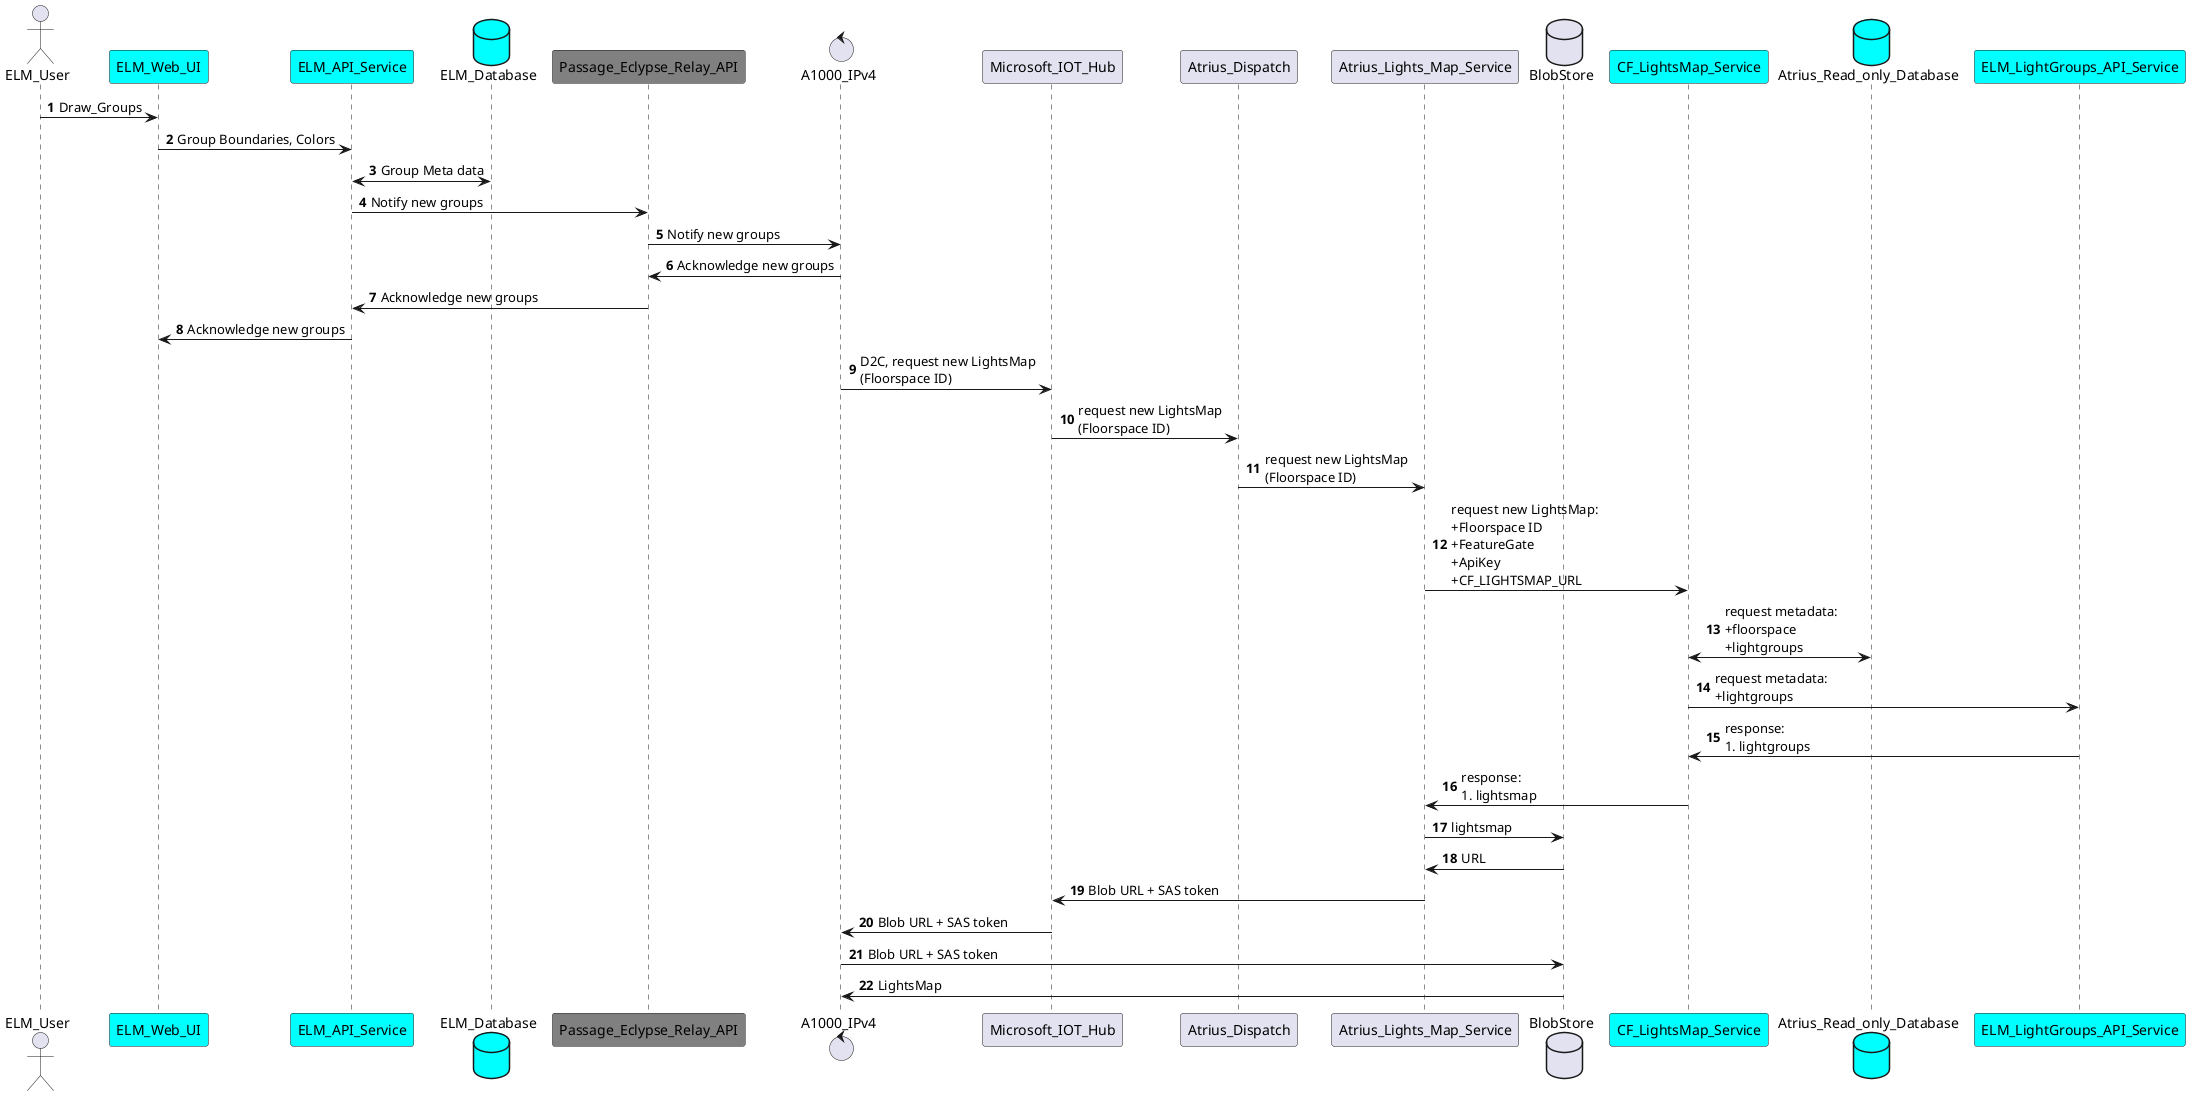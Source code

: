 @startuml
autonumber

Actor ELM_User
Participant ELM_Web_UI #cyan
Participant ELM_API_Service #cyan
Database ELM_Database #cyan
Participant Passage_Eclypse_Relay_API #gray
Control A1000_IPv4
Participant Microsoft_IOT_Hub
Participant Atrius_Dispatch
Participant Atrius_Lights_Map_Service
Database BlobStore
Participant CF_LightsMap_Service #cyan
Database Atrius_Read_only_Database #cyan
Participant ELM_LightGroups_API_Service #cyan

ELM_User -> ELM_Web_UI : Draw_Groups
ELM_Web_UI -> ELM_API_Service : Group Boundaries, Colors
ELM_API_Service <-> ELM_Database : Group Meta data
ELM_API_Service -> Passage_Eclypse_Relay_API : Notify new groups
Passage_Eclypse_Relay_API -> A1000_IPv4 : Notify new groups
Passage_Eclypse_Relay_API <- A1000_IPv4 : Acknowledge new groups
ELM_API_Service <- Passage_Eclypse_Relay_API : Acknowledge new groups
ELM_Web_UI <- ELM_API_Service : Acknowledge new groups

A1000_IPv4 -> Microsoft_IOT_Hub : D2C, request new LightsMap\n(Floorspace ID)
Microsoft_IOT_Hub -> Atrius_Dispatch : request new LightsMap\n(Floorspace ID)
Atrius_Dispatch -> Atrius_Lights_Map_Service : request new LightsMap\n(Floorspace ID)
Atrius_Lights_Map_Service -> CF_LightsMap_Service : request new LightsMap:\n+Floorspace ID\n+FeatureGate\n+ApiKey\n+CF_LIGHTSMAP_URL
CF_LightsMap_Service <-> Atrius_Read_only_Database : request metadata:\n+floorspace\n+lightgroups
CF_LightsMap_Service -> ELM_LightGroups_API_Service : request metadata:\n+lightgroups
CF_LightsMap_Service <- ELM_LightGroups_API_Service : response:\n#lightgroups
Atrius_Lights_Map_Service <- CF_LightsMap_Service : response:\n#lightsmap
Atrius_Lights_Map_Service -> BlobStore : lightsmap
Atrius_Lights_Map_Service <- BlobStore : URL
Microsoft_IOT_Hub <- Atrius_Lights_Map_Service : Blob URL + SAS token
A1000_IPv4 <- Microsoft_IOT_Hub : Blob URL + SAS token
A1000_IPv4 -> BlobStore : Blob URL + SAS token
A1000_IPv4 <- BlobStore : LightsMap

@enduml
